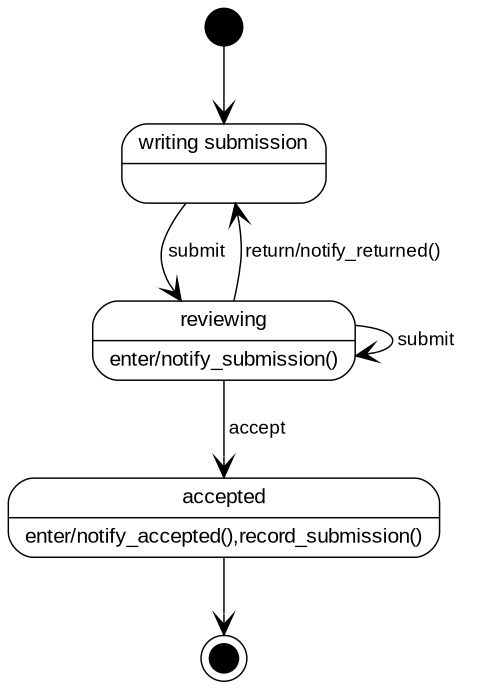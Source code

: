 digraph hierarchy {
rankdir=TB
node[shape=Mrecord, fontname=Arial, fontsize=10, penwidth=0.7]
edge[dir=forward, arrowhead=vee, fontname=Arial, fontsize=9, penwidth=0.7]

start[label="",
      shape=circle, style=filled, color=black, fillcolor=black,
      fixedsize=true, width=0.25, height=0.25]
end[label="",
    shape=doublecircle, style=filled, color=black, fillcolor=black,
    fixedsize=true, width=0.2, height=0.2]

writing_submission[label = "{writing submission|}"]
reviewing[label = "{reviewing|enter/notify_submission()}"]
accepted[label = "{accepted|enter/notify_accepted(),record_submission()}"]

start->writing_submission
writing_submission->reviewing [label = " submit   "]
reviewing->reviewing [label = " submit   "]
reviewing->writing_submission [label = " return/notify_returned()   "]
reviewing->accepted [label = " accept   "]
accepted->end
}
